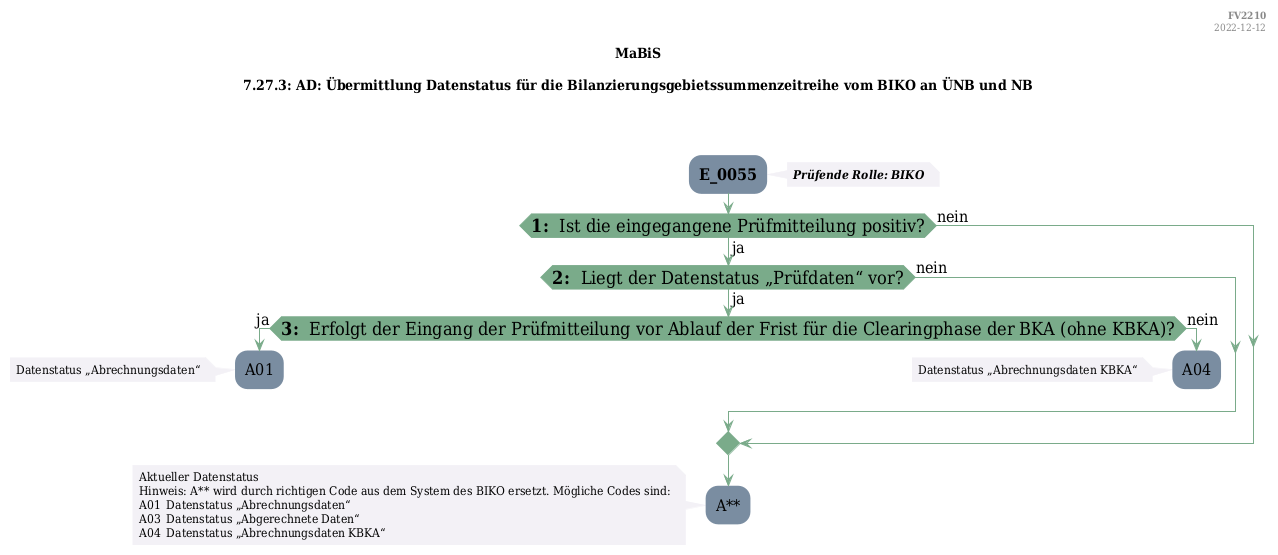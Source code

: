 @startuml
skinparam Shadowing false
skinparam NoteBorderColor #f3f1f6
skinparam NoteBackgroundColor #f3f1f6
skinparam NoteFontSize 12
skinparam ActivityBorderColor none
skinparam ActivityBackgroundColor #7a8da1
skinparam ActivityFontSize 16
skinparam ArrowColor #7aab8a
skinparam ArrowFontSize 16
skinparam ActivityDiamondBackgroundColor #7aab8a
skinparam ActivityDiamondBorderColor #7aab8a
skinparam ActivityDiamondFontSize 18
skinparam defaultFontName DejaVu Serif Condensed
skinparam ActivityEndColor #669580

header
<b>FV2210
2022-12-12
endheader

title
MaBiS

7.27.3: AD: Übermittlung Datenstatus für die Bilanzierungsgebietssummenzeitreihe vom BIKO an ÜNB und NB



end title
:<b>E_0055</b>;
note right
<b><i>Prüfende Rolle: BIKO
end note

if (<b>1: </b> Ist die eingegangene Prüfmitteilung positiv?) then (ja)
    if (<b>2: </b> Liegt der Datenstatus „Prüfdaten“ vor?) then (ja)
        if (<b>3: </b> Erfolgt der Eingang der Prüfmitteilung vor Ablauf der Frist für die Clearingphase der BKA (ohne KBKA&#41;?) then (ja)
            :A01;
            note left
                Datenstatus „Abrechnungsdaten“
            endnote
            kill;
        else (nein)
            :A04;
            note left
                Datenstatus „Abrechnungsdaten KBKA“
            endnote
            kill;
        endif
    else (nein)
    endif
else (nein)
endif
:A**;
note left
    Aktueller Datenstatus
    Hinweis: A** wird durch richtigen Code aus dem System des BIKO ersetzt. Mögliche Codes sind:
    A01	Datenstatus „Abrechnungsdaten“
    A03	Datenstatus „Abgerechnete Daten“
    A04	Datenstatus „Abrechnungsdaten KBKA“
endnote
kill;

@enduml
